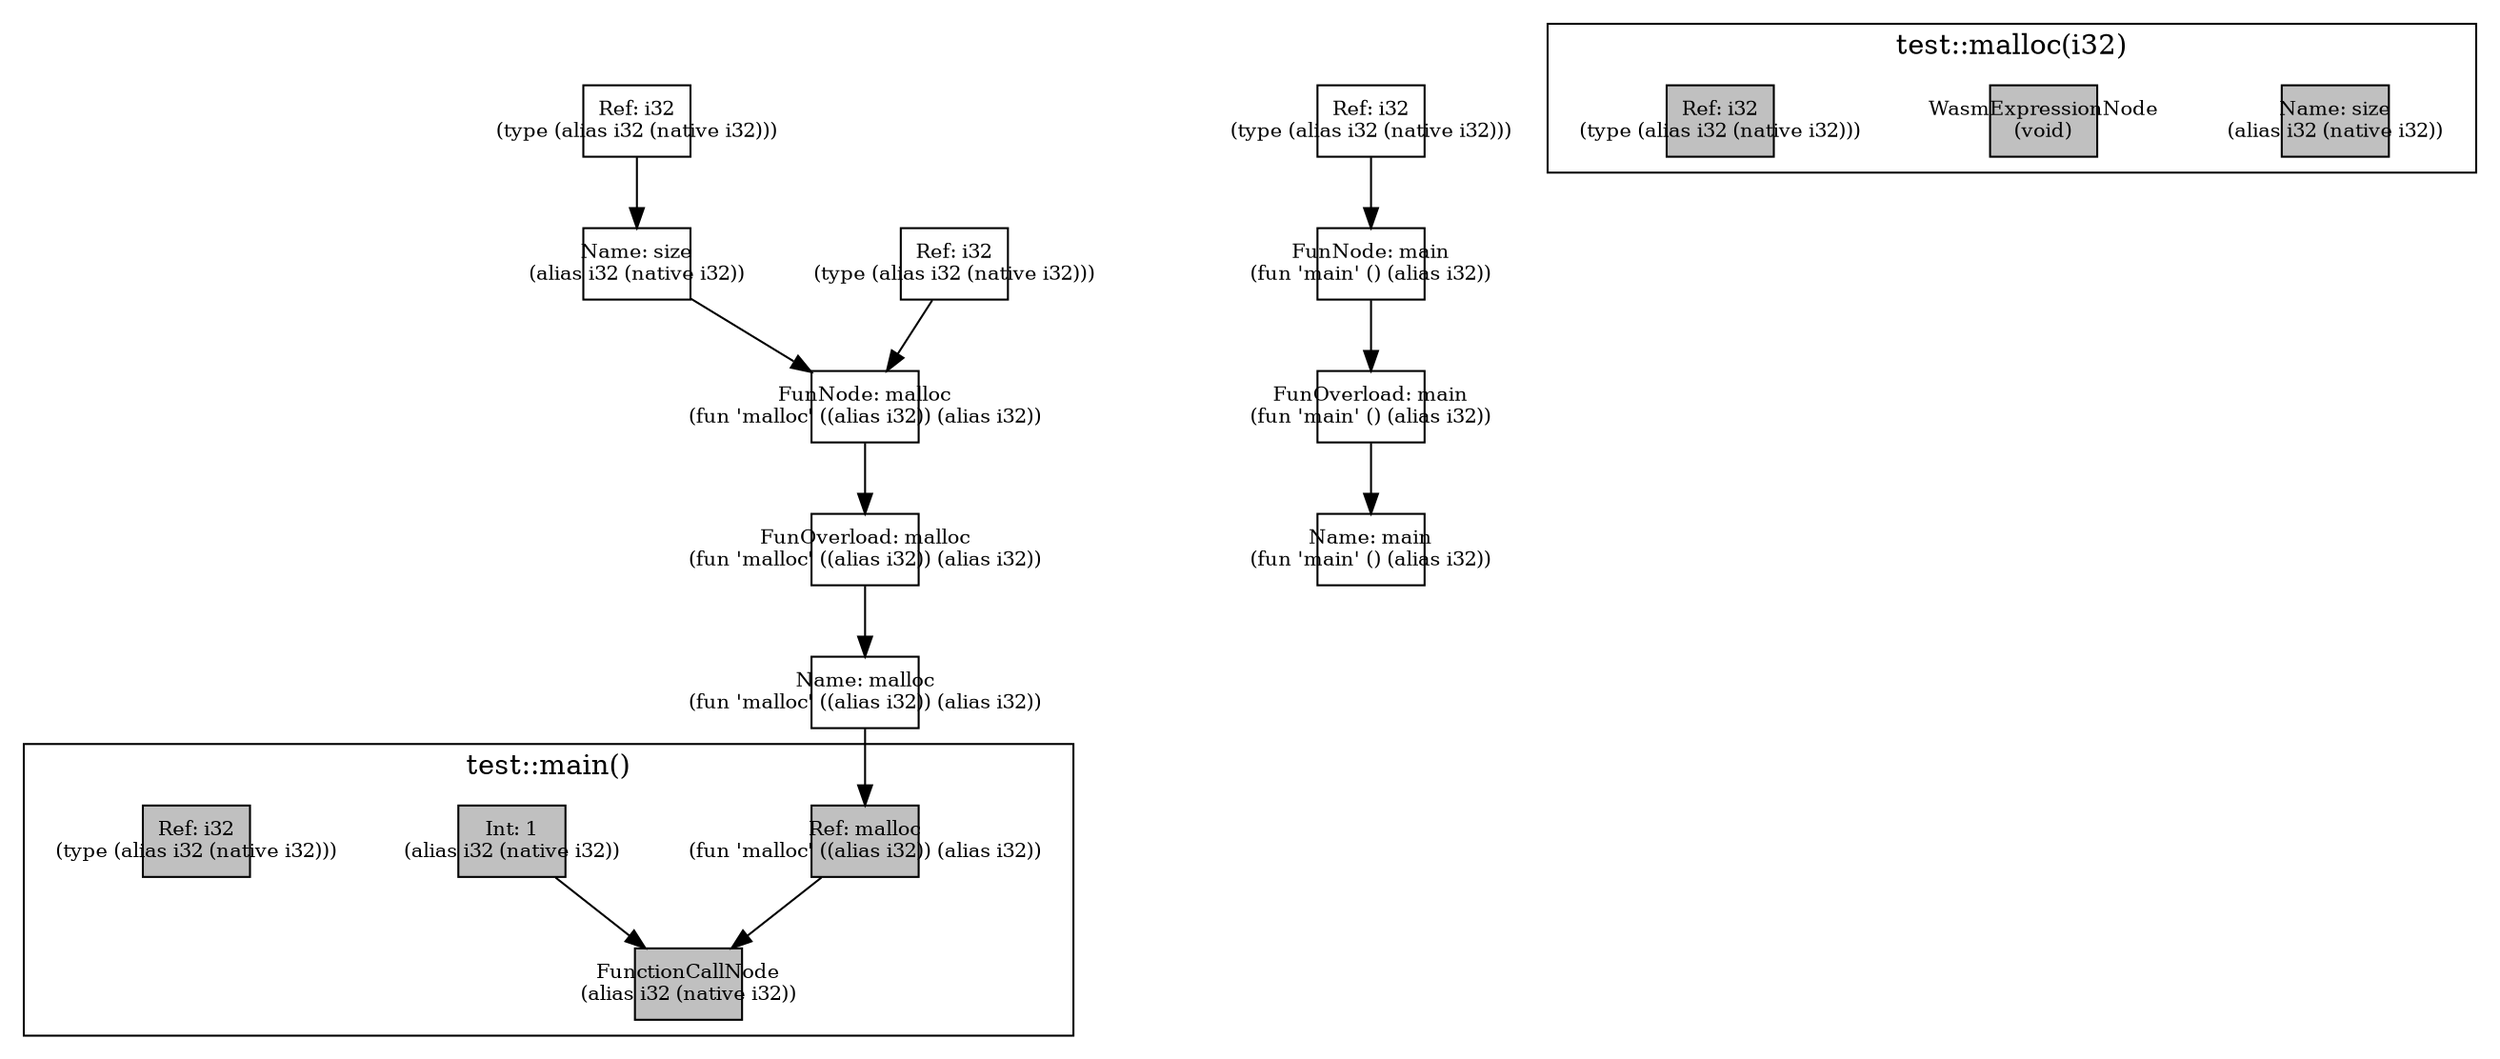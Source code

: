 digraph Document {
  node [shape=box,fixedsize=shape fontsize=10]
  1 [label="FunOverload: malloc\n(fun 'malloc' ((alias i32)) (alias i32))", fillcolor=grey];
  2 [label="FunNode: malloc\n(fun 'malloc' ((alias i32)) (alias i32))", fillcolor=grey];
  3 [label="Ref: i32\n(type (alias i32 (native i32)))", fillcolor=grey];
  4 [label="Name: size\n(alias i32 (native i32))", fillcolor=grey];
  5 [label="Ref: i32\n(type (alias i32 (native i32)))", fillcolor=grey];
  6 [label="Name: malloc\n(fun 'malloc' ((alias i32)) (alias i32))", fillcolor=grey];
  7 [label="FunOverload: main\n(fun 'main' () (alias i32))", fillcolor=grey];
  8 [label="FunNode: main\n(fun 'main' () (alias i32))", fillcolor=grey];
  9 [label="Ref: i32\n(type (alias i32 (native i32)))", fillcolor=grey];
  10 [label="Name: main\n(fun 'main' () (alias i32))", fillcolor=grey];
  subgraph cluster0 {
    node [style=filled, fillcolor=grey];
    11 [label="Name: size\n(alias i32 (native i32))", fillcolor=grey];
    12 [label="WasmExpressionNode\n(void)", fillcolor=grey];
    13 [label="Ref: i32\n(type (alias i32 (native i32)))", fillcolor=grey];
  label = "test::malloc(i32)";
}
  subgraph cluster1 {
    node [style=filled, fillcolor=grey];
    14 [label="FunctionCallNode\n(alias i32 (native i32))", fillcolor=grey];
    15 [label="Ref: malloc\n(fun 'malloc' ((alias i32)) (alias i32))", fillcolor=grey];
    16 [label="Int: 1\n(alias i32 (native i32))", fillcolor=grey];
    17 [label="Ref: i32\n(type (alias i32 (native i32)))", fillcolor=grey];
    15 -> 14[taillabel="" labeldistance="1" fontname="times  italic" fontsize = 10 color="black" ];
    16 -> 14[taillabel="" labeldistance="1" fontname="times  italic" fontsize = 10 color="black" ];
  label = "test::main()";
}
  1 -> 6[taillabel="" labeldistance="1" fontname="times  italic" fontsize = 10 color="black" ];
  2 -> 1[taillabel="" labeldistance="1" fontname="times  italic" fontsize = 10 color="black" ];
  3 -> 4[taillabel="" labeldistance="1" fontname="times  italic" fontsize = 10 color="black" ];
  4 -> 2[taillabel="" labeldistance="1" fontname="times  italic" fontsize = 10 color="black" ];
  5 -> 2[taillabel="" labeldistance="1" fontname="times  italic" fontsize = 10 color="black" ];
  6 -> 15[taillabel="" labeldistance="1" fontname="times  italic" fontsize = 10 color="black" ];
  7 -> 10[taillabel="" labeldistance="1" fontname="times  italic" fontsize = 10 color="black" ];
  8 -> 7[taillabel="" labeldistance="1" fontname="times  italic" fontsize = 10 color="black" ];
  9 -> 8[taillabel="" labeldistance="1" fontname="times  italic" fontsize = 10 color="black" ];
  label="";
}
